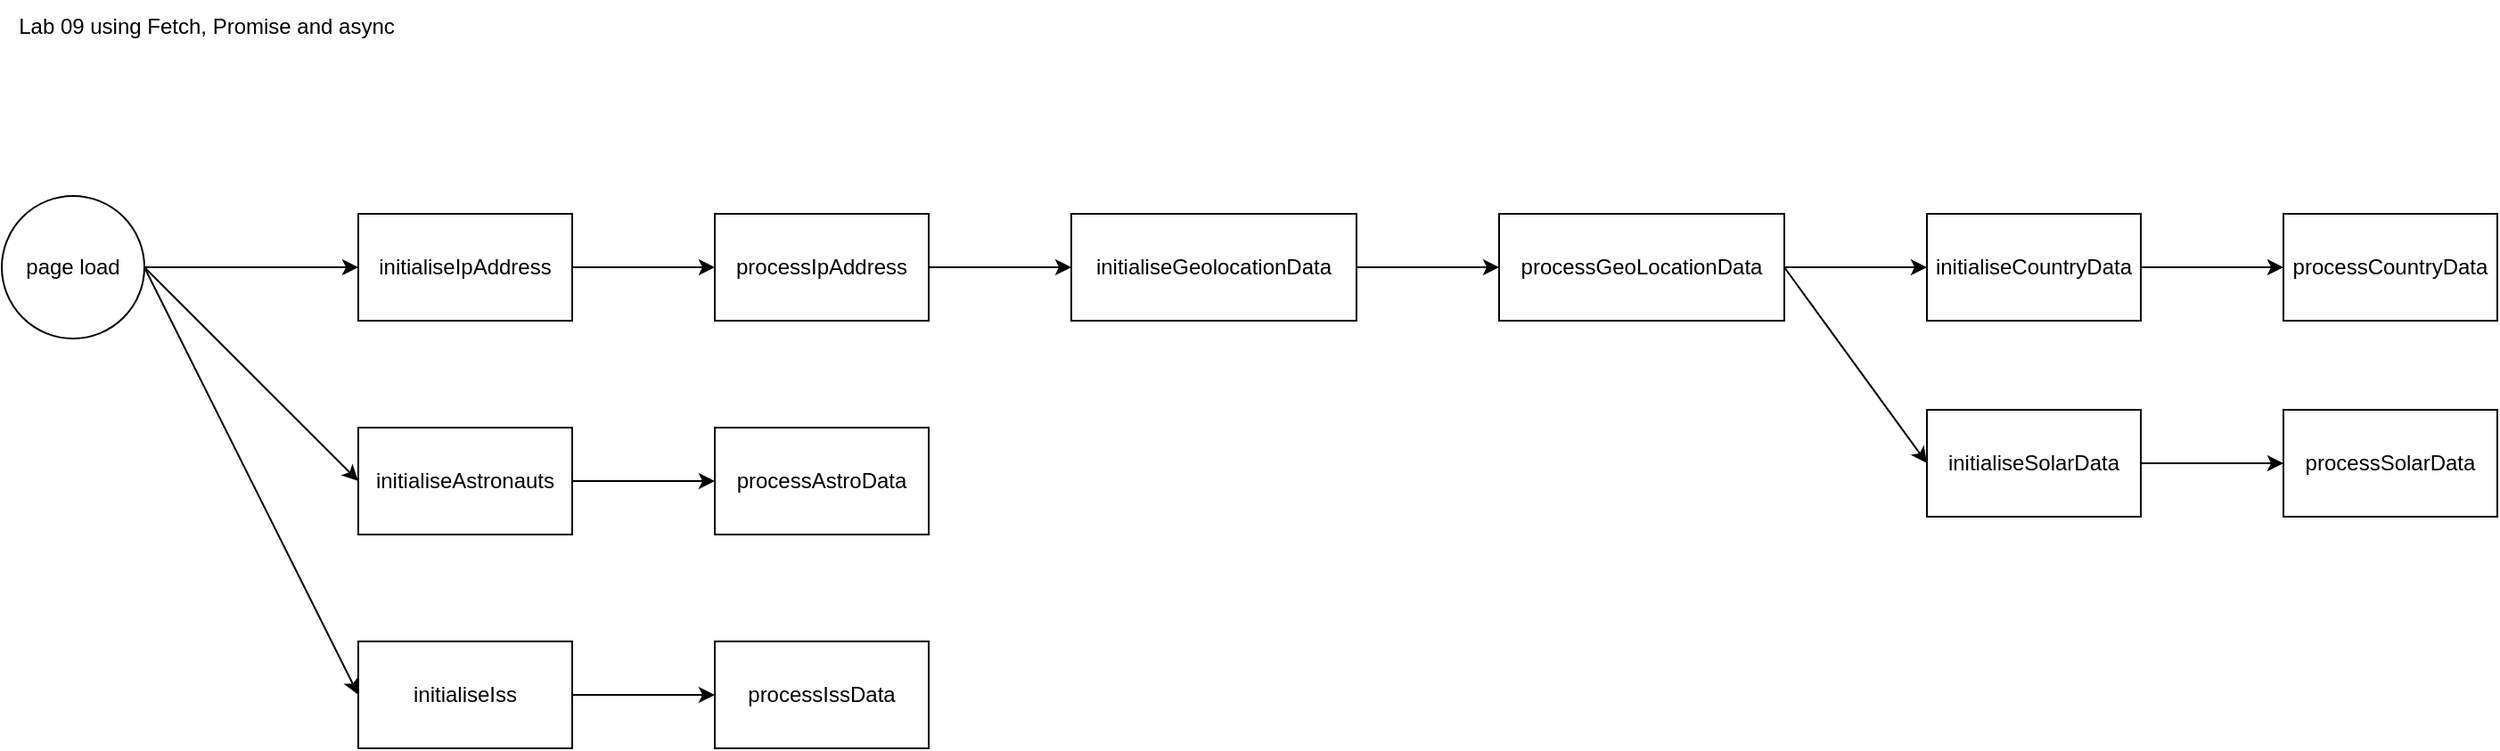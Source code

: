 <mxfile version="26.2.12">
  <diagram name="Page-1" id="DLefVCiCZgMGvfCNukQS">
    <mxGraphModel dx="1442" dy="1121" grid="1" gridSize="10" guides="1" tooltips="1" connect="1" arrows="1" fold="1" page="0" pageScale="1" pageWidth="850" pageHeight="1100" math="0" shadow="0">
      <root>
        <mxCell id="0" />
        <mxCell id="1" parent="0" />
        <mxCell id="wgTqj6dlQDvtrTFcF7B_-1" value="page load" style="ellipse;whiteSpace=wrap;html=1;aspect=fixed;" parent="1" vertex="1">
          <mxGeometry x="40" y="40" width="80" height="80" as="geometry" />
        </mxCell>
        <mxCell id="wgTqj6dlQDvtrTFcF7B_-2" value="initialiseIpAddress" style="rounded=0;whiteSpace=wrap;html=1;" parent="1" vertex="1">
          <mxGeometry x="240" y="50" width="120" height="60" as="geometry" />
        </mxCell>
        <mxCell id="wgTqj6dlQDvtrTFcF7B_-3" value="initialiseAstronauts" style="rounded=0;whiteSpace=wrap;html=1;" parent="1" vertex="1">
          <mxGeometry x="240" y="170" width="120" height="60" as="geometry" />
        </mxCell>
        <mxCell id="wgTqj6dlQDvtrTFcF7B_-4" value="initialiseIss" style="rounded=0;whiteSpace=wrap;html=1;" parent="1" vertex="1">
          <mxGeometry x="240" y="290" width="120" height="60" as="geometry" />
        </mxCell>
        <mxCell id="wgTqj6dlQDvtrTFcF7B_-5" value="" style="endArrow=classic;html=1;rounded=0;exitX=1;exitY=0.5;exitDx=0;exitDy=0;entryX=0;entryY=0.5;entryDx=0;entryDy=0;" parent="1" source="wgTqj6dlQDvtrTFcF7B_-1" target="wgTqj6dlQDvtrTFcF7B_-2" edge="1">
          <mxGeometry width="50" height="50" relative="1" as="geometry">
            <mxPoint x="400" y="370" as="sourcePoint" />
            <mxPoint x="450" y="320" as="targetPoint" />
          </mxGeometry>
        </mxCell>
        <mxCell id="wgTqj6dlQDvtrTFcF7B_-6" value="" style="endArrow=classic;html=1;rounded=0;exitX=1;exitY=0.5;exitDx=0;exitDy=0;entryX=0;entryY=0.5;entryDx=0;entryDy=0;" parent="1" source="wgTqj6dlQDvtrTFcF7B_-1" target="wgTqj6dlQDvtrTFcF7B_-3" edge="1">
          <mxGeometry width="50" height="50" relative="1" as="geometry">
            <mxPoint x="400" y="370" as="sourcePoint" />
            <mxPoint x="450" y="320" as="targetPoint" />
          </mxGeometry>
        </mxCell>
        <mxCell id="wgTqj6dlQDvtrTFcF7B_-7" value="" style="endArrow=classic;html=1;rounded=0;entryX=0;entryY=0.5;entryDx=0;entryDy=0;" parent="1" target="wgTqj6dlQDvtrTFcF7B_-4" edge="1">
          <mxGeometry width="50" height="50" relative="1" as="geometry">
            <mxPoint x="120" y="80" as="sourcePoint" />
            <mxPoint x="450" y="320" as="targetPoint" />
          </mxGeometry>
        </mxCell>
        <mxCell id="wgTqj6dlQDvtrTFcF7B_-8" value="processIpAddress" style="rounded=0;whiteSpace=wrap;html=1;" parent="1" vertex="1">
          <mxGeometry x="440" y="50" width="120" height="60" as="geometry" />
        </mxCell>
        <mxCell id="wgTqj6dlQDvtrTFcF7B_-9" value="" style="endArrow=classic;html=1;rounded=0;exitX=1;exitY=0.5;exitDx=0;exitDy=0;entryX=0;entryY=0.5;entryDx=0;entryDy=0;" parent="1" source="wgTqj6dlQDvtrTFcF7B_-2" target="wgTqj6dlQDvtrTFcF7B_-8" edge="1">
          <mxGeometry width="50" height="50" relative="1" as="geometry">
            <mxPoint x="400" y="370" as="sourcePoint" />
            <mxPoint x="450" y="320" as="targetPoint" />
          </mxGeometry>
        </mxCell>
        <mxCell id="wgTqj6dlQDvtrTFcF7B_-10" value="initialiseGeolocationData" style="rounded=0;whiteSpace=wrap;html=1;" parent="1" vertex="1">
          <mxGeometry x="640" y="50" width="160" height="60" as="geometry" />
        </mxCell>
        <mxCell id="wgTqj6dlQDvtrTFcF7B_-11" value="" style="endArrow=classic;html=1;rounded=0;exitX=1;exitY=0.5;exitDx=0;exitDy=0;entryX=0;entryY=0.5;entryDx=0;entryDy=0;" parent="1" source="wgTqj6dlQDvtrTFcF7B_-8" target="wgTqj6dlQDvtrTFcF7B_-10" edge="1">
          <mxGeometry width="50" height="50" relative="1" as="geometry">
            <mxPoint x="400" y="370" as="sourcePoint" />
            <mxPoint x="450" y="320" as="targetPoint" />
          </mxGeometry>
        </mxCell>
        <mxCell id="wgTqj6dlQDvtrTFcF7B_-12" value="processGeoLocationData" style="rounded=0;whiteSpace=wrap;html=1;" parent="1" vertex="1">
          <mxGeometry x="880" y="50" width="160" height="60" as="geometry" />
        </mxCell>
        <mxCell id="wgTqj6dlQDvtrTFcF7B_-13" value="" style="endArrow=classic;html=1;rounded=0;exitX=1;exitY=0.5;exitDx=0;exitDy=0;entryX=0;entryY=0.5;entryDx=0;entryDy=0;" parent="1" source="wgTqj6dlQDvtrTFcF7B_-10" target="wgTqj6dlQDvtrTFcF7B_-12" edge="1">
          <mxGeometry width="50" height="50" relative="1" as="geometry">
            <mxPoint x="550" y="370" as="sourcePoint" />
            <mxPoint x="600" y="320" as="targetPoint" />
          </mxGeometry>
        </mxCell>
        <mxCell id="wgTqj6dlQDvtrTFcF7B_-14" value="initialiseCountryData" style="rounded=0;whiteSpace=wrap;html=1;" parent="1" vertex="1">
          <mxGeometry x="1120" y="50" width="120" height="60" as="geometry" />
        </mxCell>
        <mxCell id="wgTqj6dlQDvtrTFcF7B_-15" value="initialiseSolarData" style="rounded=0;whiteSpace=wrap;html=1;" parent="1" vertex="1">
          <mxGeometry x="1120" y="160" width="120" height="60" as="geometry" />
        </mxCell>
        <mxCell id="wgTqj6dlQDvtrTFcF7B_-16" value="" style="endArrow=classic;html=1;rounded=0;exitX=1;exitY=0.5;exitDx=0;exitDy=0;entryX=0;entryY=0.5;entryDx=0;entryDy=0;" parent="1" source="wgTqj6dlQDvtrTFcF7B_-12" target="wgTqj6dlQDvtrTFcF7B_-14" edge="1">
          <mxGeometry width="50" height="50" relative="1" as="geometry">
            <mxPoint x="700" y="370" as="sourcePoint" />
            <mxPoint x="750" y="320" as="targetPoint" />
          </mxGeometry>
        </mxCell>
        <mxCell id="wgTqj6dlQDvtrTFcF7B_-17" value="" style="endArrow=classic;html=1;rounded=0;exitX=1;exitY=0.5;exitDx=0;exitDy=0;entryX=0;entryY=0.5;entryDx=0;entryDy=0;" parent="1" source="wgTqj6dlQDvtrTFcF7B_-12" target="wgTqj6dlQDvtrTFcF7B_-15" edge="1">
          <mxGeometry width="50" height="50" relative="1" as="geometry">
            <mxPoint x="700" y="370" as="sourcePoint" />
            <mxPoint x="750" y="320" as="targetPoint" />
          </mxGeometry>
        </mxCell>
        <mxCell id="wgTqj6dlQDvtrTFcF7B_-18" value="processCountryData" style="rounded=0;whiteSpace=wrap;html=1;" parent="1" vertex="1">
          <mxGeometry x="1320" y="50" width="120" height="60" as="geometry" />
        </mxCell>
        <mxCell id="wgTqj6dlQDvtrTFcF7B_-19" value="processSolarData" style="rounded=0;whiteSpace=wrap;html=1;" parent="1" vertex="1">
          <mxGeometry x="1320" y="160" width="120" height="60" as="geometry" />
        </mxCell>
        <mxCell id="wgTqj6dlQDvtrTFcF7B_-20" value="" style="endArrow=classic;html=1;rounded=0;exitX=1;exitY=0.5;exitDx=0;exitDy=0;entryX=0;entryY=0.5;entryDx=0;entryDy=0;" parent="1" source="wgTqj6dlQDvtrTFcF7B_-14" target="wgTqj6dlQDvtrTFcF7B_-18" edge="1">
          <mxGeometry width="50" height="50" relative="1" as="geometry">
            <mxPoint x="970" y="370" as="sourcePoint" />
            <mxPoint x="1020" y="320" as="targetPoint" />
          </mxGeometry>
        </mxCell>
        <mxCell id="wgTqj6dlQDvtrTFcF7B_-21" value="" style="endArrow=classic;html=1;rounded=0;exitX=1;exitY=0.5;exitDx=0;exitDy=0;entryX=0;entryY=0.5;entryDx=0;entryDy=0;" parent="1" source="wgTqj6dlQDvtrTFcF7B_-15" target="wgTqj6dlQDvtrTFcF7B_-19" edge="1">
          <mxGeometry width="50" height="50" relative="1" as="geometry">
            <mxPoint x="970" y="370" as="sourcePoint" />
            <mxPoint x="1020" y="320" as="targetPoint" />
          </mxGeometry>
        </mxCell>
        <mxCell id="wgTqj6dlQDvtrTFcF7B_-22" value="processAstroData" style="rounded=0;whiteSpace=wrap;html=1;" parent="1" vertex="1">
          <mxGeometry x="440" y="170" width="120" height="60" as="geometry" />
        </mxCell>
        <mxCell id="wgTqj6dlQDvtrTFcF7B_-23" value="processIssData" style="rounded=0;whiteSpace=wrap;html=1;" parent="1" vertex="1">
          <mxGeometry x="440" y="290" width="120" height="60" as="geometry" />
        </mxCell>
        <mxCell id="wgTqj6dlQDvtrTFcF7B_-24" value="" style="endArrow=classic;html=1;rounded=0;exitX=1;exitY=0.5;exitDx=0;exitDy=0;entryX=0;entryY=0.5;entryDx=0;entryDy=0;" parent="1" source="wgTqj6dlQDvtrTFcF7B_-3" target="wgTqj6dlQDvtrTFcF7B_-22" edge="1">
          <mxGeometry width="50" height="50" relative="1" as="geometry">
            <mxPoint x="650" y="370" as="sourcePoint" />
            <mxPoint x="700" y="320" as="targetPoint" />
          </mxGeometry>
        </mxCell>
        <mxCell id="wgTqj6dlQDvtrTFcF7B_-25" value="" style="endArrow=classic;html=1;rounded=0;exitX=1;exitY=0.5;exitDx=0;exitDy=0;entryX=0;entryY=0.5;entryDx=0;entryDy=0;" parent="1" source="wgTqj6dlQDvtrTFcF7B_-4" target="wgTqj6dlQDvtrTFcF7B_-23" edge="1">
          <mxGeometry width="50" height="50" relative="1" as="geometry">
            <mxPoint x="650" y="370" as="sourcePoint" />
            <mxPoint x="700" y="320" as="targetPoint" />
          </mxGeometry>
        </mxCell>
        <mxCell id="Rt3k_DhUwRvpWbUIDLGF-1" value="Lab 09 using Fetch, Promise and async" style="text;html=1;align=center;verticalAlign=middle;whiteSpace=wrap;rounded=0;" vertex="1" parent="1">
          <mxGeometry x="40" y="-70" width="230" height="30" as="geometry" />
        </mxCell>
      </root>
    </mxGraphModel>
  </diagram>
</mxfile>
